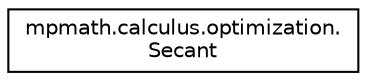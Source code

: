 digraph "Graphical Class Hierarchy"
{
 // LATEX_PDF_SIZE
  edge [fontname="Helvetica",fontsize="10",labelfontname="Helvetica",labelfontsize="10"];
  node [fontname="Helvetica",fontsize="10",shape=record];
  rankdir="LR";
  Node0 [label="mpmath.calculus.optimization.\lSecant",height=0.2,width=0.4,color="black", fillcolor="white", style="filled",URL="$classmpmath_1_1calculus_1_1optimization_1_1Secant.html",tooltip=" "];
}
